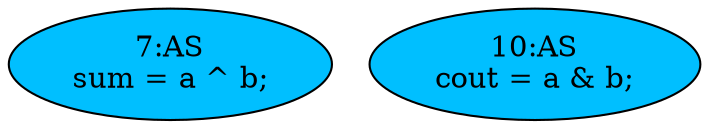 strict digraph "compose( ,  )" {
	node [label="\N"];
	"7:AS"	[ast="<pyverilog.vparser.ast.Assign object at 0x7fda22575f10>",
		def_var="['sum']",
		fillcolor=deepskyblue,
		label="7:AS
sum = a ^ b;",
		statements="[]",
		style=filled,
		typ=Assign,
		use_var="['a', 'b']"];
	"10:AS"	[ast="<pyverilog.vparser.ast.Assign object at 0x7fda224f71d0>",
		def_var="['cout']",
		fillcolor=deepskyblue,
		label="10:AS
cout = a & b;",
		statements="[]",
		style=filled,
		typ=Assign,
		use_var="['a', 'b']"];
}
